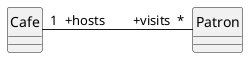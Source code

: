 @startuml
skinparam classAttributeIconSize 0
hide circle
skinparam nodesep 150
skinparam ranksep 20

' "Hours of Operation" <- Cafe

' Patron - Server : interact

Cafe "1  +hosts" - "+visits  *" Patron

@enduml
